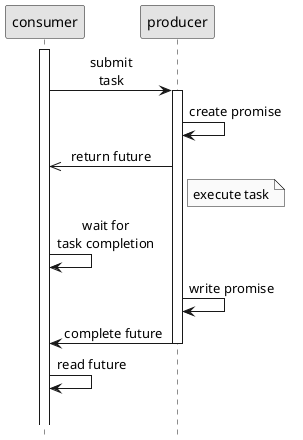 @startuml
hide footbox
skinparam monochrome true
skinparam defaultFontName Source Sans Pro
skinparam titleFontSize 15
skinparam sequenceMessageAlign center

activate consumer
consumer->producer: submit\ntask
activate producer
producer->producer: create promise
producer->>consumer: return future
Note right of producer: execute task
consumer->consumer: wait for\ntask completion
producer->producer: write promise
producer->consumer: complete future
deactivate producer
consumer->consumer: read future

||14||
producer -[#white]->]
@enduml